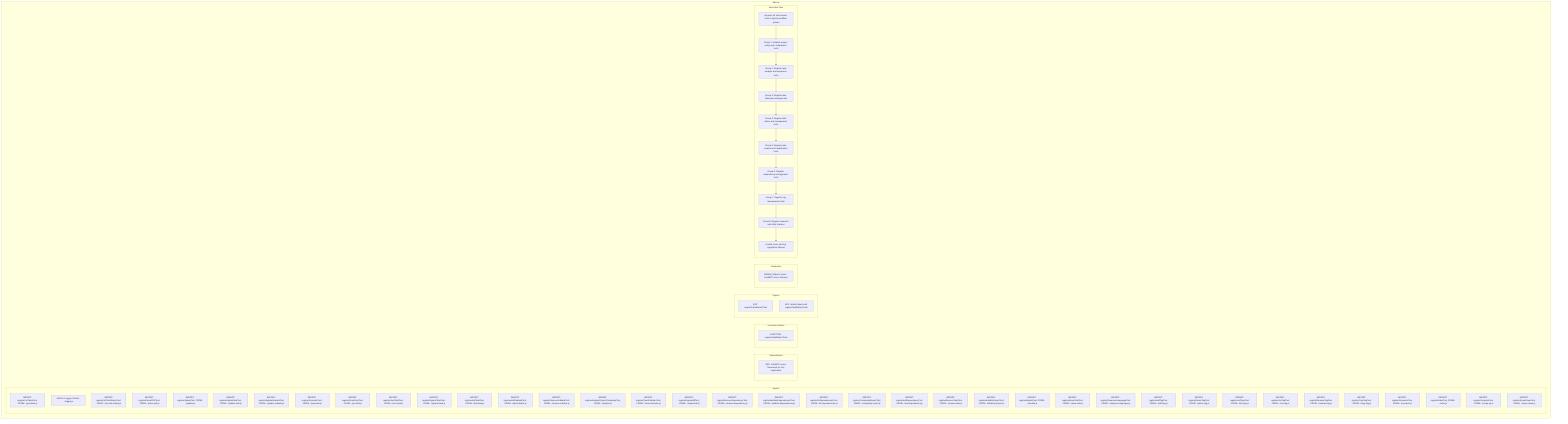 flowchart TB
    subgraph Imports["Imports"]
        I1["IMPORT: registerListTasksTool, FROM: ./get-tasks.js"]
        I2["IMPORT: logger, FROM: ../logger.js"]
        I3["IMPORT: registerSetTaskStatusTool, FROM: ./set-task-status.js"]
        I4["IMPORT: registerParsePRDTool, FROM: ./parse-prd.js"]
        I5["IMPORT: registerUpdateTool, FROM: ./update.js"]
        I6["IMPORT: registerUpdateTaskTool, FROM: ./update-task.js"]
        I7["IMPORT: registerUpdateSubtaskTool, FROM: ./update-subtask.js"]
        I8["IMPORT: registerGenerateTool, FROM: ./generate.js"]
        I9["IMPORT: registerShowTaskTool, FROM: ./get-task.js"]
        I10["IMPORT: registerNextTaskTool, FROM: ./next-task.js"]
        I11["IMPORT: registerExpandTaskTool, FROM: ./expand-task.js"]
        I12["IMPORT: registerAddTaskTool, FROM: ./add-task.js"]
        I13["IMPORT: registerAddSubtaskTool, FROM: ./add-subtask.js"]
        I14["IMPORT: registerRemoveSubtaskTool, FROM: ./remove-subtask.js"]
        I15["IMPORT: registerAnalyzeProjectComplexityTool, FROM: ./analyze.js"]
        I16["IMPORT: registerClearSubtasksTool, FROM: ./clear-subtasks.js"]
        I17["IMPORT: registerExpandAllTool, FROM: ./expand-all.js"]
        I18["IMPORT: registerRemoveDependencyTool, FROM: ./remove-dependency.js"]
        I19["IMPORT: registerValidateDependenciesTool, FROM: ./validate-dependencies.js"]
        I20["IMPORT: registerFixDependenciesTool, FROM: ./fix-dependencies.js"]
        I21["IMPORT: registerComplexityReportTool, FROM: ./complexity-report.js"]
        I22["IMPORT: registerAddDependencyTool, FROM: ./add-dependency.js"]
        I23["IMPORT: registerRemoveTaskTool, FROM: ./remove-task.js"]
        I24["IMPORT: registerInitializeProjectTool, FROM: ./initialize-project.js"]
        I25["IMPORT: registerModelsTool, FROM: ./models.js"]
        I26["IMPORT: registerMoveTaskTool, FROM: ./move-task.js"]
        I27["IMPORT: registerResponseLanguageTool, FROM: ./response-language.js"]
        I28["IMPORT: registerAddTagTool, FROM: ./add-tag.js"]
        I29["IMPORT: registerDeleteTagTool, FROM: ./delete-tag.js"]
        I30["IMPORT: registerListTagsTool, FROM: ./list-tags.js"]
        I31["IMPORT: registerUseTagTool, FROM: ./use-tag.js"]
        I32["IMPORT: registerRenameTagTool, FROM: ./rename-tag.js"]
        I33["IMPORT: registerCopyTagTool, FROM: ./copy-tag.js"]
        I34["IMPORT: registerResearchTool, FROM: ./research.js"]
        I35["IMPORT: registerRulesTool, FROM: ./rules.js"]
        I36["IMPORT: registerScopeUpTool, FROM: ./scope-up.js"]
        I37["IMPORT: registerScopeDownTool, FROM: ./scope-down.js"]
    end
    
    subgraph Dependencies["Dependencies"]
        D1["DEP: FastMCP server framework for tool registration"]
    end
    
    subgraph FunctionsDefined["Functions Defined"]
        FU1["FUNCTION: registerTaskMasterTools"]
    end
    
    subgraph Exports["Exports"]
        E1["EXP: registerTaskMasterTools"]
        E2["EXP: default object with registerTaskMasterTools"]
    end
    
    subgraph Parameters["Parameters"]
        P1["PARAM: {Object} server - FastMCP server instance"]
    end
    
    subgraph ExecutionFlow["Execution Flow"]
        FL1["Register all Task Master tools in logical workflow groups"]
        FL2["Group 1: Initialize project setup and configuration tools"]
        FL3["Group 2: Register task analysis and expansion tools"]
        FL4["Group 3: Register task listing and viewing tools"]
        FL5["Group 4: Register task status and management tools"]
        FL6["Group 5: Register task creation and modification tools"]
        FL7["Group 6: Register dependency management tools"]
        FL8["Group 7: Register tag management tools"]
        FL9["Group 8: Register research and utility features"]
        FL10["Handle errors and log registration failures"]
    end
    
    subgraph indexJs["index.js"]
        Imports
        Dependencies
        FunctionsDefined
        Exports
        Parameters
        ExecutionFlow
    end
    
    FL1 --> FL2
    FL2 --> FL3
    FL3 --> FL4
    FL4 --> FL5
    FL5 --> FL6
    FL6 --> FL7
    FL7 --> FL8
    FL8 --> FL9
    FL9 --> FL10